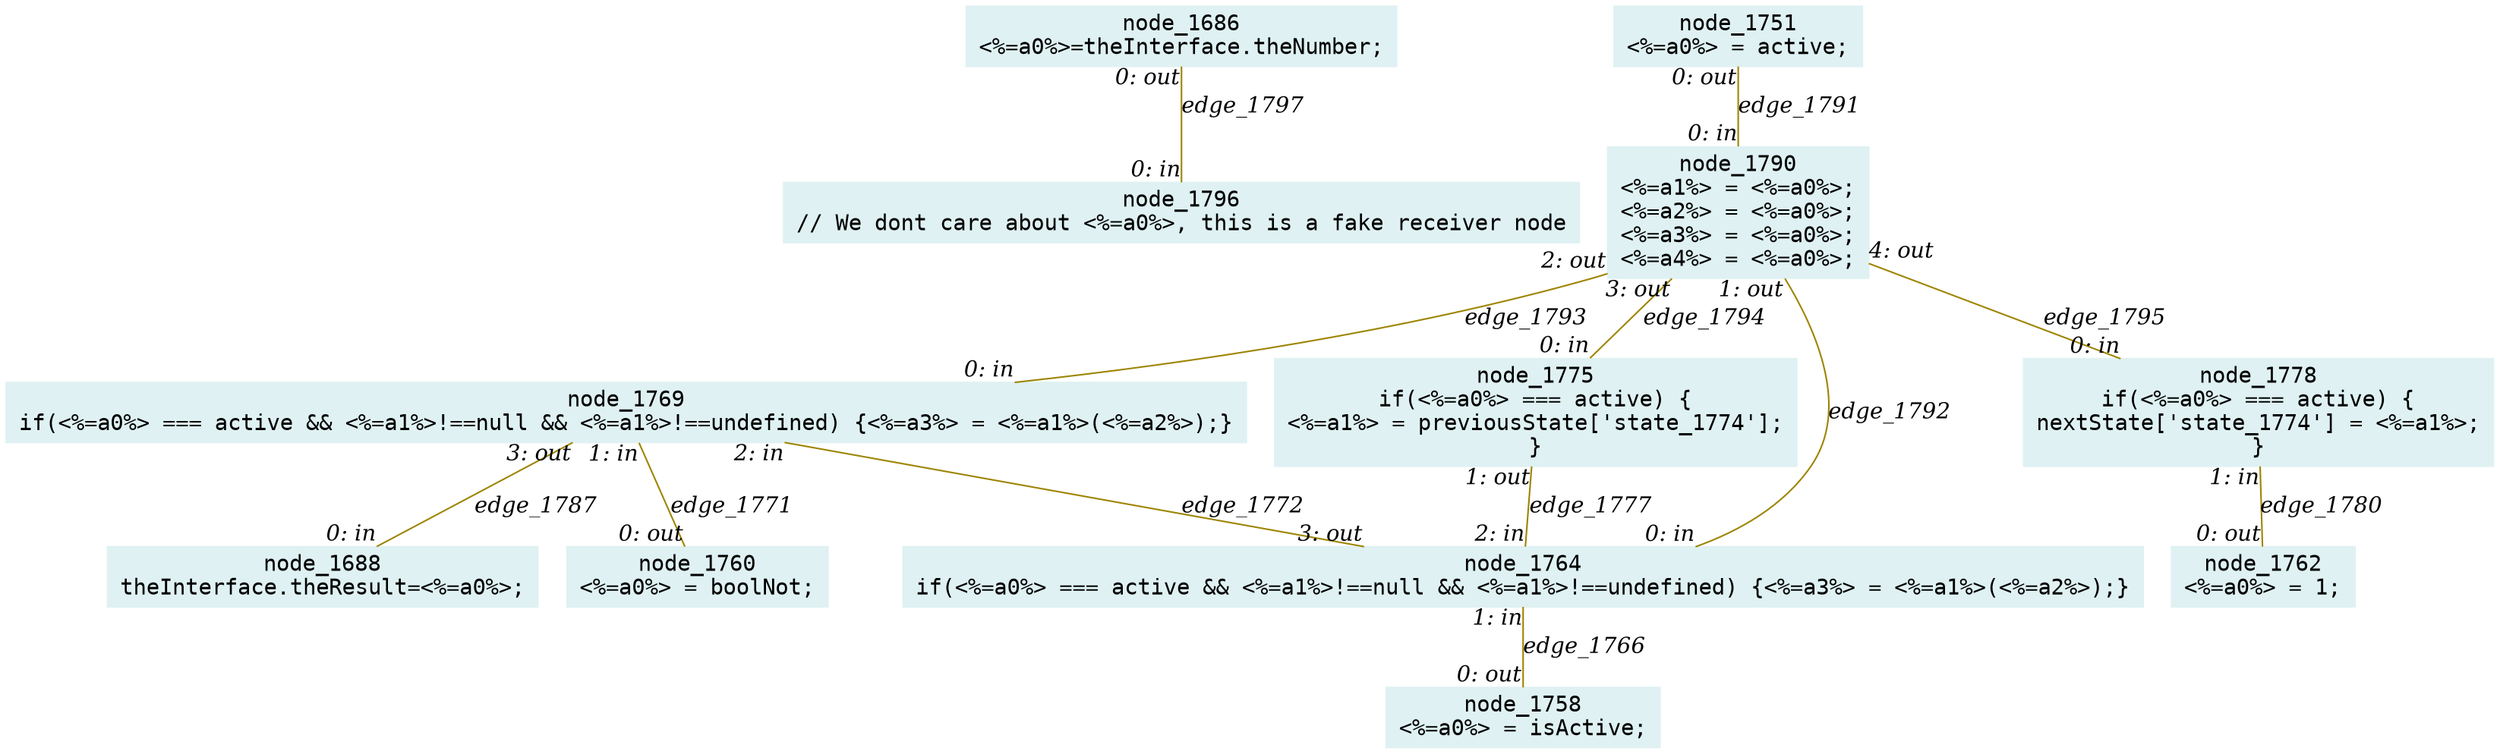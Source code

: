 digraph g{node_1686 [shape="box", style="filled", color="#dff1f2", fontname="Courier", label="node_1686
<%=a0%>=theInterface.theNumber;
" ]
node_1688 [shape="box", style="filled", color="#dff1f2", fontname="Courier", label="node_1688
theInterface.theResult=<%=a0%>;
" ]
node_1751 [shape="box", style="filled", color="#dff1f2", fontname="Courier", label="node_1751
<%=a0%> = active;
" ]
node_1758 [shape="box", style="filled", color="#dff1f2", fontname="Courier", label="node_1758
<%=a0%> = isActive;
" ]
node_1760 [shape="box", style="filled", color="#dff1f2", fontname="Courier", label="node_1760
<%=a0%> = boolNot;
" ]
node_1762 [shape="box", style="filled", color="#dff1f2", fontname="Courier", label="node_1762
<%=a0%> = 1;
" ]
node_1764 [shape="box", style="filled", color="#dff1f2", fontname="Courier", label="node_1764
if(<%=a0%> === active && <%=a1%>!==null && <%=a1%>!==undefined) {<%=a3%> = <%=a1%>(<%=a2%>);}
" ]
node_1769 [shape="box", style="filled", color="#dff1f2", fontname="Courier", label="node_1769
if(<%=a0%> === active && <%=a1%>!==null && <%=a1%>!==undefined) {<%=a3%> = <%=a1%>(<%=a2%>);}
" ]
node_1775 [shape="box", style="filled", color="#dff1f2", fontname="Courier", label="node_1775
if(<%=a0%> === active) {
<%=a1%> = previousState['state_1774'];
}
" ]
node_1778 [shape="box", style="filled", color="#dff1f2", fontname="Courier", label="node_1778
if(<%=a0%> === active) {
nextState['state_1774'] = <%=a1%>;
}
" ]
node_1790 [shape="box", style="filled", color="#dff1f2", fontname="Courier", label="node_1790
<%=a1%> = <%=a0%>;
<%=a2%> = <%=a0%>;
<%=a3%> = <%=a0%>;
<%=a4%> = <%=a0%>;
" ]
node_1796 [shape="box", style="filled", color="#dff1f2", fontname="Courier", label="node_1796
// We dont care about <%=a0%>, this is a fake receiver node
" ]
node_1764 -> node_1758 [dir=none, arrowHead=none, fontname="Times-Italic", arrowsize=1, color="#9d8400", label="edge_1766",  headlabel="0: out", taillabel="1: in" ]
node_1769 -> node_1760 [dir=none, arrowHead=none, fontname="Times-Italic", arrowsize=1, color="#9d8400", label="edge_1771",  headlabel="0: out", taillabel="1: in" ]
node_1769 -> node_1764 [dir=none, arrowHead=none, fontname="Times-Italic", arrowsize=1, color="#9d8400", label="edge_1772",  headlabel="3: out", taillabel="2: in" ]
node_1775 -> node_1764 [dir=none, arrowHead=none, fontname="Times-Italic", arrowsize=1, color="#9d8400", label="edge_1777",  headlabel="2: in", taillabel="1: out" ]
node_1778 -> node_1762 [dir=none, arrowHead=none, fontname="Times-Italic", arrowsize=1, color="#9d8400", label="edge_1780",  headlabel="0: out", taillabel="1: in" ]
node_1769 -> node_1688 [dir=none, arrowHead=none, fontname="Times-Italic", arrowsize=1, color="#9d8400", label="edge_1787",  headlabel="0: in", taillabel="3: out" ]
node_1751 -> node_1790 [dir=none, arrowHead=none, fontname="Times-Italic", arrowsize=1, color="#9d8400", label="edge_1791",  headlabel="0: in", taillabel="0: out" ]
node_1790 -> node_1764 [dir=none, arrowHead=none, fontname="Times-Italic", arrowsize=1, color="#9d8400", label="edge_1792",  headlabel="0: in", taillabel="1: out" ]
node_1790 -> node_1769 [dir=none, arrowHead=none, fontname="Times-Italic", arrowsize=1, color="#9d8400", label="edge_1793",  headlabel="0: in", taillabel="2: out" ]
node_1790 -> node_1775 [dir=none, arrowHead=none, fontname="Times-Italic", arrowsize=1, color="#9d8400", label="edge_1794",  headlabel="0: in", taillabel="3: out" ]
node_1790 -> node_1778 [dir=none, arrowHead=none, fontname="Times-Italic", arrowsize=1, color="#9d8400", label="edge_1795",  headlabel="0: in", taillabel="4: out" ]
node_1686 -> node_1796 [dir=none, arrowHead=none, fontname="Times-Italic", arrowsize=1, color="#9d8400", label="edge_1797",  headlabel="0: in", taillabel="0: out" ]
}